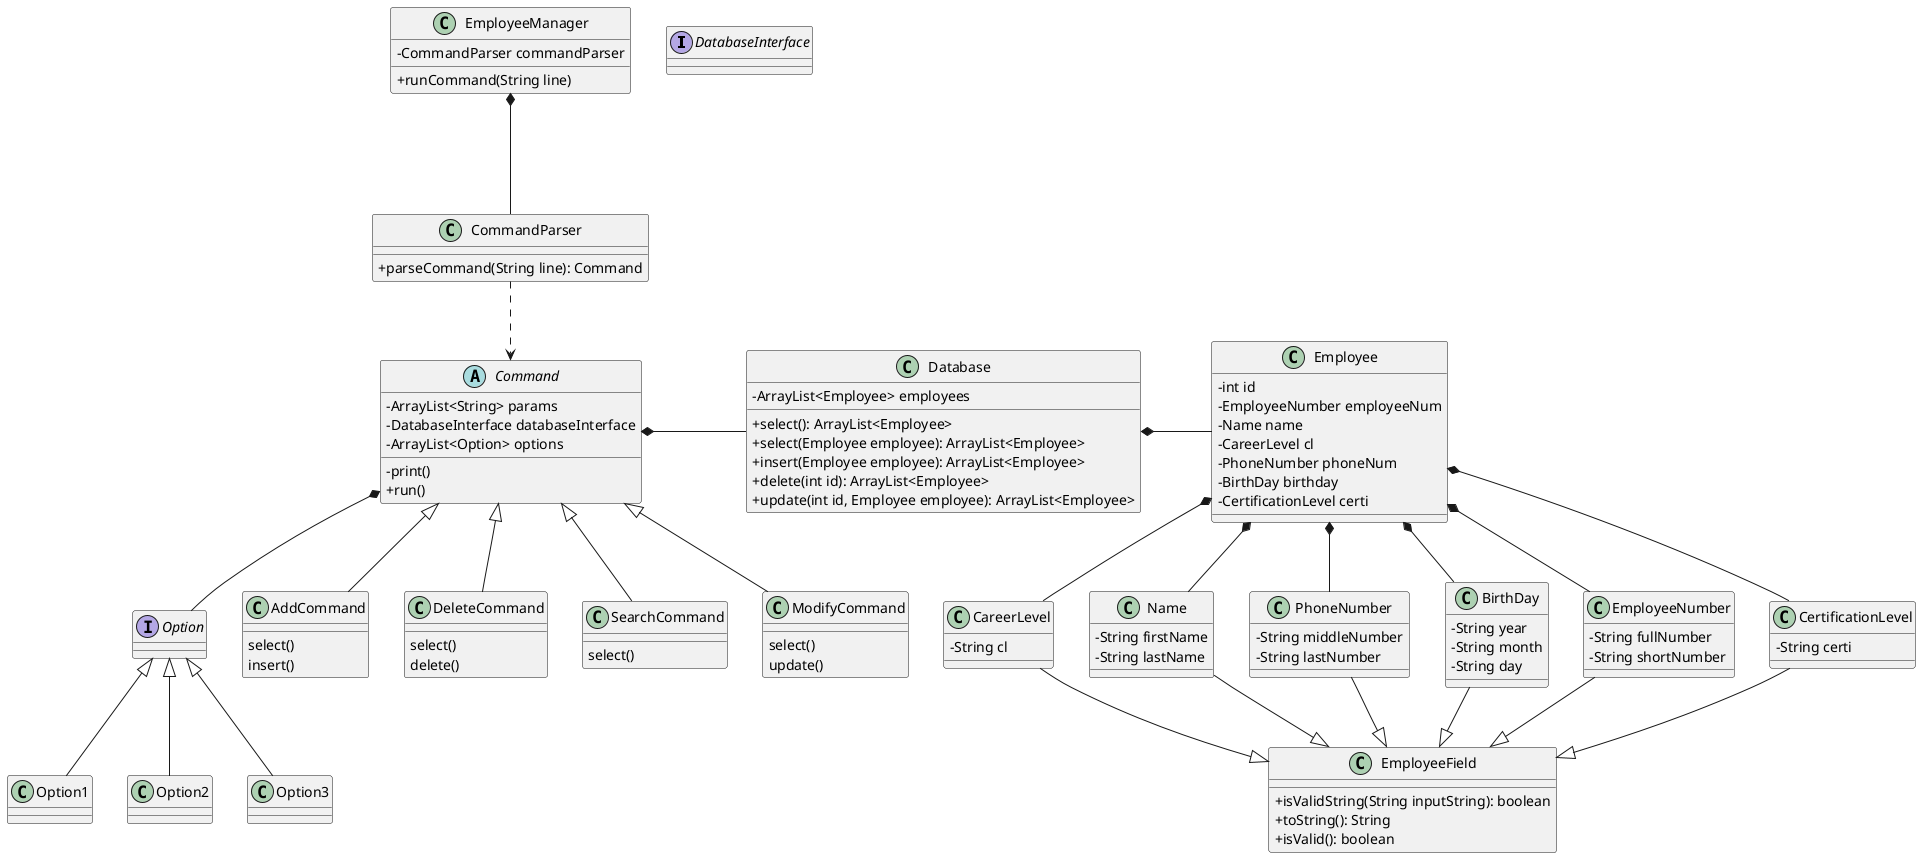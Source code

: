 @startuml
'https://plantuml.com/class-diagram

skinparam classAttributeIconSize 0

Interface DatabaseInterface

class EmployeeManager {
    -CommandParser commandParser

    +runCommand(String line)
}

class Name {
    - String firstName
    - String lastName
}

class PhoneNumber {
    - String middleNumber
    - String lastNumber
}


class BirthDay {
    - String year
    - String month
    - String day
}

class EmployeeNumber {
    - String fullNumber
    - String shortNumber
}

class CertificationLevel {
    - String certi
}

class CareerLevel {
    - String cl
}

class Employee {
    -int id
    -EmployeeNumber employeeNum
    -Name name
    -CareerLevel cl
    -PhoneNumber phoneNum
    -BirthDay birthday
    -CertificationLevel certi

'    + getFirstName()
'    + getLastName()
}

class EmployeeField {
    + isValidString(String inputString): boolean
    + toString(): String
    + isValid(): boolean
}

interface Option {

}

class Option1 {

}

class Option2 {

}

class Option3 {

}

'class SearchManager {
'    + search(): ArrayList<Employee>
'}

class CommandParser {
    +parseCommand(String line): Command
}

class Database {
    +select(): ArrayList<Employee>
    +select(Employee employee): ArrayList<Employee>
    +insert(Employee employee): ArrayList<Employee>
    +delete(int id): ArrayList<Employee>
    +update(int id, Employee employee): ArrayList<Employee>
'    - SearchManager searchManager
    - ArrayList<Employee> employees
}

abstract class Command {
    - ArrayList<String> params
    - DatabaseInterface databaseInterface
    - ArrayList<Option> options
'    - Comparable comparable


    - print()
    + run()
}

class AddCommand {
    select()
    insert()
}

class DeleteCommand {
    select()
    delete()
}

class SearchCommand {
    select()
}

class ModifyCommand {
    select()
    update()
}
CommandParser ..> Command
EmployeeManager *--- CommandParser
Database *- Employee

'Database *-- SearchManager

Command <|-- DeleteCommand
Command <|-- SearchCommand
Command <|-- ModifyCommand

Command *- Database
Command *-- Option

Command <|-- AddCommand


Option <|-- Option1
Option <|-- Option2
Option <|-- Option3

Employee *-- PhoneNumber
Employee *-- Name
Employee *-- BirthDay
Employee *-- EmployeeNumber
Employee *-- CareerLevel
Employee *-- CertificationLevel

PhoneNumber --|> EmployeeField
Name --|> EmployeeField
BirthDay --|> EmployeeField
EmployeeNumber --|> EmployeeField
CareerLevel --|> EmployeeField
CertificationLevel --|> EmployeeField


@enduml
